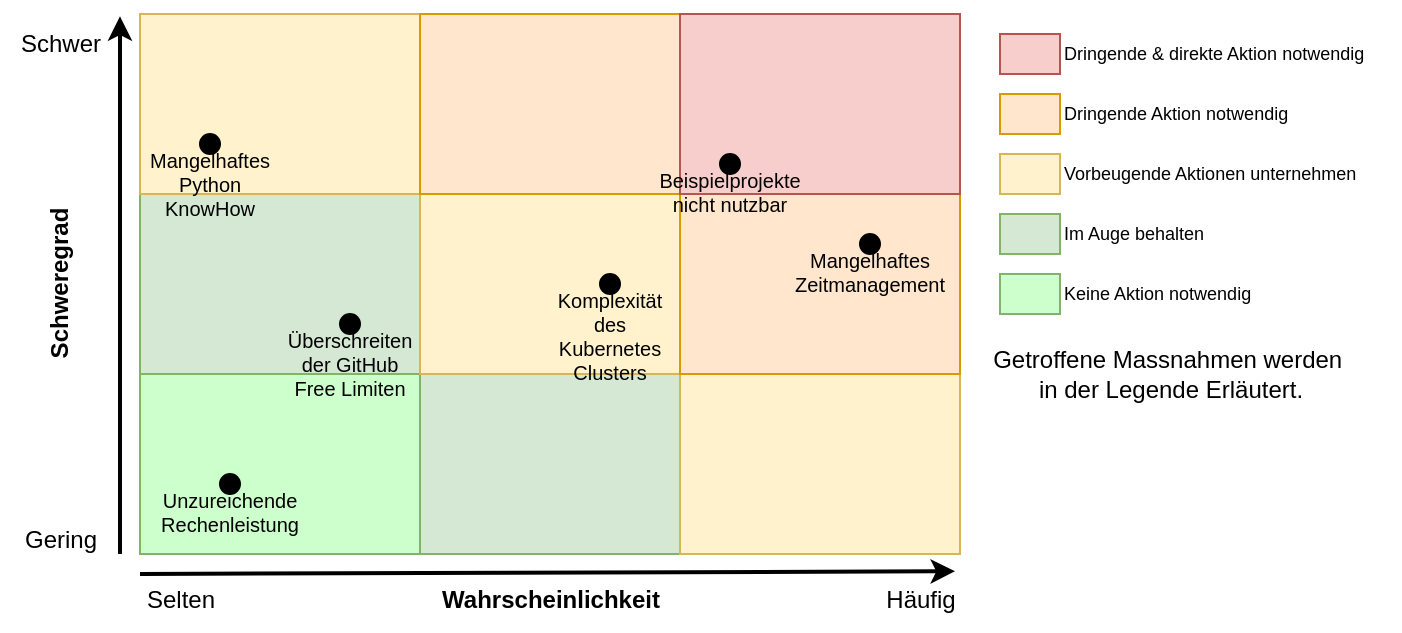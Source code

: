 <mxfile version="24.8.4">
  <diagram name="Seite-1" id="57vSUFvoUFBMkL-geE9z">
    <mxGraphModel dx="1050" dy="538" grid="1" gridSize="10" guides="1" tooltips="1" connect="1" arrows="1" fold="1" page="1" pageScale="1" pageWidth="827" pageHeight="1169" math="0" shadow="0">
      <root>
        <mxCell id="0" />
        <mxCell id="1" parent="0" />
        <mxCell id="hjHqGuJiPRqZqSn0VLlT-1" value="" style="rounded=0;whiteSpace=wrap;html=1;fillColor=#CCFFCC;strokeColor=#82b366;" parent="1" vertex="1">
          <mxGeometry x="220" y="300" width="140" height="90" as="geometry" />
        </mxCell>
        <mxCell id="hjHqGuJiPRqZqSn0VLlT-2" value="" style="rounded=0;whiteSpace=wrap;html=1;fillColor=#d5e8d4;strokeColor=#82b366;" parent="1" vertex="1">
          <mxGeometry x="220" y="210" width="140" height="90" as="geometry" />
        </mxCell>
        <mxCell id="hjHqGuJiPRqZqSn0VLlT-3" value="" style="rounded=0;whiteSpace=wrap;html=1;fillColor=#fff2cc;strokeColor=#d6b656;" parent="1" vertex="1">
          <mxGeometry x="220" y="120" width="140" height="90" as="geometry" />
        </mxCell>
        <mxCell id="hjHqGuJiPRqZqSn0VLlT-10" value="" style="rounded=0;whiteSpace=wrap;html=1;fillColor=#d5e8d4;strokeColor=#82b366;" parent="1" vertex="1">
          <mxGeometry x="360" y="300" width="130" height="90" as="geometry" />
        </mxCell>
        <mxCell id="hjHqGuJiPRqZqSn0VLlT-11" value="" style="rounded=0;whiteSpace=wrap;html=1;fillColor=#fff2cc;strokeColor=#d6b656;" parent="1" vertex="1">
          <mxGeometry x="360" y="210" width="130" height="90" as="geometry" />
        </mxCell>
        <mxCell id="hjHqGuJiPRqZqSn0VLlT-12" value="" style="rounded=0;whiteSpace=wrap;html=1;fillColor=#ffe6cc;strokeColor=#d79b00;" parent="1" vertex="1">
          <mxGeometry x="360" y="120" width="140" height="90" as="geometry" />
        </mxCell>
        <mxCell id="hjHqGuJiPRqZqSn0VLlT-13" value="" style="rounded=0;whiteSpace=wrap;html=1;fillColor=#fff2cc;strokeColor=#d6b656;" parent="1" vertex="1">
          <mxGeometry x="490" y="300" width="140" height="90" as="geometry" />
        </mxCell>
        <mxCell id="hjHqGuJiPRqZqSn0VLlT-14" value="" style="rounded=0;whiteSpace=wrap;html=1;fillColor=#ffe6cc;strokeColor=#d79b00;" parent="1" vertex="1">
          <mxGeometry x="490" y="210" width="140" height="90" as="geometry" />
        </mxCell>
        <mxCell id="hjHqGuJiPRqZqSn0VLlT-15" value="" style="rounded=0;whiteSpace=wrap;html=1;fillColor=#f8cecc;strokeColor=#b85450;" parent="1" vertex="1">
          <mxGeometry x="490" y="120" width="140" height="90" as="geometry" />
        </mxCell>
        <mxCell id="hjHqGuJiPRqZqSn0VLlT-16" value="" style="endArrow=classic;html=1;rounded=0;strokeWidth=2;entryX=1;entryY=0.039;entryDx=0;entryDy=0;entryPerimeter=0;" parent="1" target="hjHqGuJiPRqZqSn0VLlT-22" edge="1">
          <mxGeometry width="50" height="50" relative="1" as="geometry">
            <mxPoint x="210" y="390" as="sourcePoint" />
            <mxPoint x="210" y="180" as="targetPoint" />
          </mxGeometry>
        </mxCell>
        <mxCell id="hjHqGuJiPRqZqSn0VLlT-17" value="" style="endArrow=classic;html=1;rounded=0;strokeWidth=2;entryX=0.792;entryY=0.022;entryDx=0;entryDy=0;entryPerimeter=0;" parent="1" target="hjHqGuJiPRqZqSn0VLlT-19" edge="1">
          <mxGeometry width="50" height="50" relative="1" as="geometry">
            <mxPoint x="220" y="400" as="sourcePoint" />
            <mxPoint x="580" y="400" as="targetPoint" />
          </mxGeometry>
        </mxCell>
        <mxCell id="hjHqGuJiPRqZqSn0VLlT-18" value="Selten" style="text;html=1;align=center;verticalAlign=middle;resizable=0;points=[];autosize=1;strokeColor=none;fillColor=none;" parent="1" vertex="1">
          <mxGeometry x="210" y="398" width="60" height="30" as="geometry" />
        </mxCell>
        <mxCell id="hjHqGuJiPRqZqSn0VLlT-19" value="Häufig" style="text;html=1;align=center;verticalAlign=middle;resizable=0;points=[];autosize=1;strokeColor=none;fillColor=none;" parent="1" vertex="1">
          <mxGeometry x="580" y="398" width="60" height="30" as="geometry" />
        </mxCell>
        <mxCell id="hjHqGuJiPRqZqSn0VLlT-20" value="Wahrscheinlichkeit" style="text;html=1;align=center;verticalAlign=middle;resizable=0;points=[];autosize=1;strokeColor=none;fillColor=none;fontStyle=1" parent="1" vertex="1">
          <mxGeometry x="365" y="398" width="120" height="30" as="geometry" />
        </mxCell>
        <mxCell id="hjHqGuJiPRqZqSn0VLlT-21" value="Gering" style="text;html=1;align=center;verticalAlign=middle;resizable=0;points=[];autosize=1;strokeColor=none;fillColor=none;" parent="1" vertex="1">
          <mxGeometry x="150" y="368" width="60" height="30" as="geometry" />
        </mxCell>
        <mxCell id="hjHqGuJiPRqZqSn0VLlT-22" value="Schwer" style="text;html=1;align=center;verticalAlign=middle;resizable=0;points=[];autosize=1;strokeColor=none;fillColor=none;" parent="1" vertex="1">
          <mxGeometry x="150" y="120" width="60" height="30" as="geometry" />
        </mxCell>
        <mxCell id="hjHqGuJiPRqZqSn0VLlT-23" value="Schweregrad" style="text;html=1;align=center;verticalAlign=middle;resizable=0;points=[];autosize=1;strokeColor=none;fillColor=none;rotation=-90;fontStyle=1" parent="1" vertex="1">
          <mxGeometry x="135" y="240" width="90" height="30" as="geometry" />
        </mxCell>
        <mxCell id="hjHqGuJiPRqZqSn0VLlT-24" value="Unzureichende Rechenleistung" style="ellipse;whiteSpace=wrap;html=1;aspect=fixed;fillColor=#000000;verticalAlign=top;fontSize=10;spacingTop=1;" parent="1" vertex="1">
          <mxGeometry x="260" y="350" width="10" height="10" as="geometry" />
        </mxCell>
        <mxCell id="hjHqGuJiPRqZqSn0VLlT-26" value="&lt;div style=&quot;font-size: 10px;&quot;&gt;Mangelhaftes Zeitmanagement&lt;/div&gt;&lt;div style=&quot;font-size: 10px;&quot;&gt;&lt;br style=&quot;font-size: 10px;&quot;&gt;&lt;/div&gt;" style="ellipse;whiteSpace=wrap;html=1;aspect=fixed;fillColor=#000000;verticalAlign=top;fontSize=10;spacingTop=1;" parent="1" vertex="1">
          <mxGeometry x="580" y="230" width="10" height="10" as="geometry" />
        </mxCell>
        <mxCell id="hjHqGuJiPRqZqSn0VLlT-27" value="Mangelhaftes Python KnowHow" style="ellipse;whiteSpace=wrap;html=1;aspect=fixed;fillColor=#000000;verticalAlign=top;fontSize=10;spacingTop=1;" parent="1" vertex="1">
          <mxGeometry x="250" y="180" width="10" height="10" as="geometry" />
        </mxCell>
        <mxCell id="hjHqGuJiPRqZqSn0VLlT-29" value="" style="rounded=0;whiteSpace=wrap;html=1;fillColor=#f8cecc;strokeColor=#b85450;" parent="1" vertex="1">
          <mxGeometry x="650" y="130" width="30" height="20" as="geometry" />
        </mxCell>
        <mxCell id="hjHqGuJiPRqZqSn0VLlT-30" value="" style="rounded=0;whiteSpace=wrap;html=1;fillColor=#ffe6cc;strokeColor=#d79b00;" parent="1" vertex="1">
          <mxGeometry x="650" y="160" width="30" height="20" as="geometry" />
        </mxCell>
        <mxCell id="hjHqGuJiPRqZqSn0VLlT-31" value="" style="rounded=0;whiteSpace=wrap;html=1;fillColor=#fff2cc;strokeColor=#d6b656;" parent="1" vertex="1">
          <mxGeometry x="650" y="190" width="30" height="20" as="geometry" />
        </mxCell>
        <mxCell id="hjHqGuJiPRqZqSn0VLlT-32" value="" style="rounded=0;whiteSpace=wrap;html=1;fillColor=#d5e8d4;strokeColor=#82b366;" parent="1" vertex="1">
          <mxGeometry x="650" y="220" width="30" height="20" as="geometry" />
        </mxCell>
        <mxCell id="hjHqGuJiPRqZqSn0VLlT-34" value="" style="rounded=0;whiteSpace=wrap;html=1;fillColor=#CCFFCC;strokeColor=#82b366;" parent="1" vertex="1">
          <mxGeometry x="650" y="250" width="30" height="20" as="geometry" />
        </mxCell>
        <mxCell id="hjHqGuJiPRqZqSn0VLlT-35" value="Dringende &amp;amp; direkte Aktion notwendig" style="text;html=1;align=left;verticalAlign=middle;resizable=0;points=[];autosize=1;strokeColor=none;fillColor=none;fontSize=9;" parent="1" vertex="1">
          <mxGeometry x="680" y="130" width="170" height="20" as="geometry" />
        </mxCell>
        <mxCell id="hjHqGuJiPRqZqSn0VLlT-36" value="Dringende Aktion notwendig" style="text;html=1;align=left;verticalAlign=middle;resizable=0;points=[];autosize=1;strokeColor=none;fillColor=none;fontSize=9;" parent="1" vertex="1">
          <mxGeometry x="680" y="160" width="130" height="20" as="geometry" />
        </mxCell>
        <mxCell id="hjHqGuJiPRqZqSn0VLlT-37" value="Vorbeugende Aktionen unternehmen" style="text;html=1;align=left;verticalAlign=middle;resizable=0;points=[];autosize=1;strokeColor=none;fillColor=none;fontSize=9;" parent="1" vertex="1">
          <mxGeometry x="680" y="190" width="160" height="20" as="geometry" />
        </mxCell>
        <mxCell id="hjHqGuJiPRqZqSn0VLlT-38" value="Im Auge behalten" style="text;html=1;align=left;verticalAlign=middle;resizable=0;points=[];autosize=1;strokeColor=none;fillColor=none;fontSize=9;" parent="1" vertex="1">
          <mxGeometry x="680" y="220" width="90" height="20" as="geometry" />
        </mxCell>
        <mxCell id="hjHqGuJiPRqZqSn0VLlT-39" value="Keine Aktion notwendig" style="text;html=1;align=left;verticalAlign=middle;resizable=0;points=[];autosize=1;strokeColor=none;fillColor=none;fontSize=9;" parent="1" vertex="1">
          <mxGeometry x="680" y="250" width="110" height="20" as="geometry" />
        </mxCell>
        <mxCell id="hjHqGuJiPRqZqSn0VLlT-40" value="Überschreiten der GitHub Free Limiten" style="ellipse;whiteSpace=wrap;html=1;aspect=fixed;fillColor=#000000;verticalAlign=top;fontSize=10;spacingTop=1;" parent="1" vertex="1">
          <mxGeometry x="320" y="270" width="10" height="10" as="geometry" />
        </mxCell>
        <mxCell id="hjHqGuJiPRqZqSn0VLlT-43" value="Beispielprojekte nicht nutzbar" style="ellipse;whiteSpace=wrap;html=1;aspect=fixed;fillColor=#000000;verticalAlign=top;fontSize=10;spacingTop=1;" parent="1" vertex="1">
          <mxGeometry x="510" y="190" width="10" height="10" as="geometry" />
        </mxCell>
        <mxCell id="aYZoZnjxQph4e-E1Yh7e-1" value="&lt;div&gt;Komplexität des Kubernetes Clusters&lt;/div&gt;" style="ellipse;whiteSpace=wrap;html=1;aspect=fixed;fillColor=#000000;verticalAlign=top;fontSize=10;spacingTop=1;" vertex="1" parent="1">
          <mxGeometry x="450" y="250" width="10" height="10" as="geometry" />
        </mxCell>
        <mxCell id="aYZoZnjxQph4e-E1Yh7e-3" value="&lt;div&gt;Getroffene Massnahmen werden&amp;nbsp;&lt;/div&gt;&lt;div&gt;in der Legende Erläutert.&lt;/div&gt;" style="text;html=1;align=center;verticalAlign=middle;resizable=0;points=[];autosize=1;strokeColor=none;fillColor=none;" vertex="1" parent="1">
          <mxGeometry x="635" y="280" width="200" height="40" as="geometry" />
        </mxCell>
      </root>
    </mxGraphModel>
  </diagram>
</mxfile>

